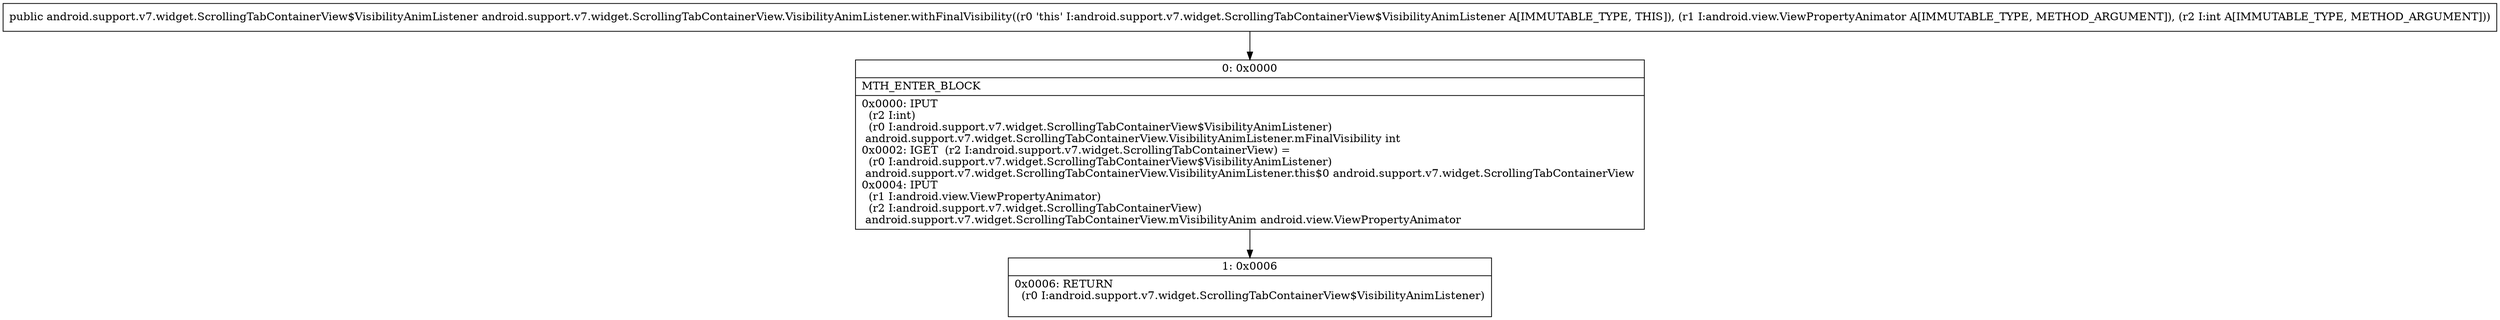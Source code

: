 digraph "CFG forandroid.support.v7.widget.ScrollingTabContainerView.VisibilityAnimListener.withFinalVisibility(Landroid\/view\/ViewPropertyAnimator;I)Landroid\/support\/v7\/widget\/ScrollingTabContainerView$VisibilityAnimListener;" {
Node_0 [shape=record,label="{0\:\ 0x0000|MTH_ENTER_BLOCK\l|0x0000: IPUT  \l  (r2 I:int)\l  (r0 I:android.support.v7.widget.ScrollingTabContainerView$VisibilityAnimListener)\l android.support.v7.widget.ScrollingTabContainerView.VisibilityAnimListener.mFinalVisibility int \l0x0002: IGET  (r2 I:android.support.v7.widget.ScrollingTabContainerView) = \l  (r0 I:android.support.v7.widget.ScrollingTabContainerView$VisibilityAnimListener)\l android.support.v7.widget.ScrollingTabContainerView.VisibilityAnimListener.this$0 android.support.v7.widget.ScrollingTabContainerView \l0x0004: IPUT  \l  (r1 I:android.view.ViewPropertyAnimator)\l  (r2 I:android.support.v7.widget.ScrollingTabContainerView)\l android.support.v7.widget.ScrollingTabContainerView.mVisibilityAnim android.view.ViewPropertyAnimator \l}"];
Node_1 [shape=record,label="{1\:\ 0x0006|0x0006: RETURN  \l  (r0 I:android.support.v7.widget.ScrollingTabContainerView$VisibilityAnimListener)\l \l}"];
MethodNode[shape=record,label="{public android.support.v7.widget.ScrollingTabContainerView$VisibilityAnimListener android.support.v7.widget.ScrollingTabContainerView.VisibilityAnimListener.withFinalVisibility((r0 'this' I:android.support.v7.widget.ScrollingTabContainerView$VisibilityAnimListener A[IMMUTABLE_TYPE, THIS]), (r1 I:android.view.ViewPropertyAnimator A[IMMUTABLE_TYPE, METHOD_ARGUMENT]), (r2 I:int A[IMMUTABLE_TYPE, METHOD_ARGUMENT])) }"];
MethodNode -> Node_0;
Node_0 -> Node_1;
}

